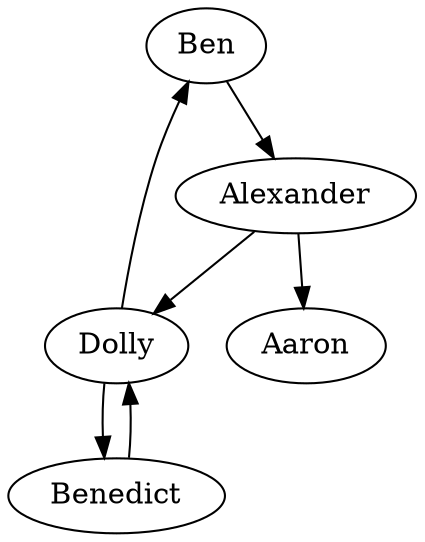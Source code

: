 digraph
{
    Ben -> Alexander;
    Alexander -> Dolly;
    Dolly -> Ben;
    Dolly -> Benedict;
    Benedict -> Dolly;
    Alexander -> Aaron;
}
